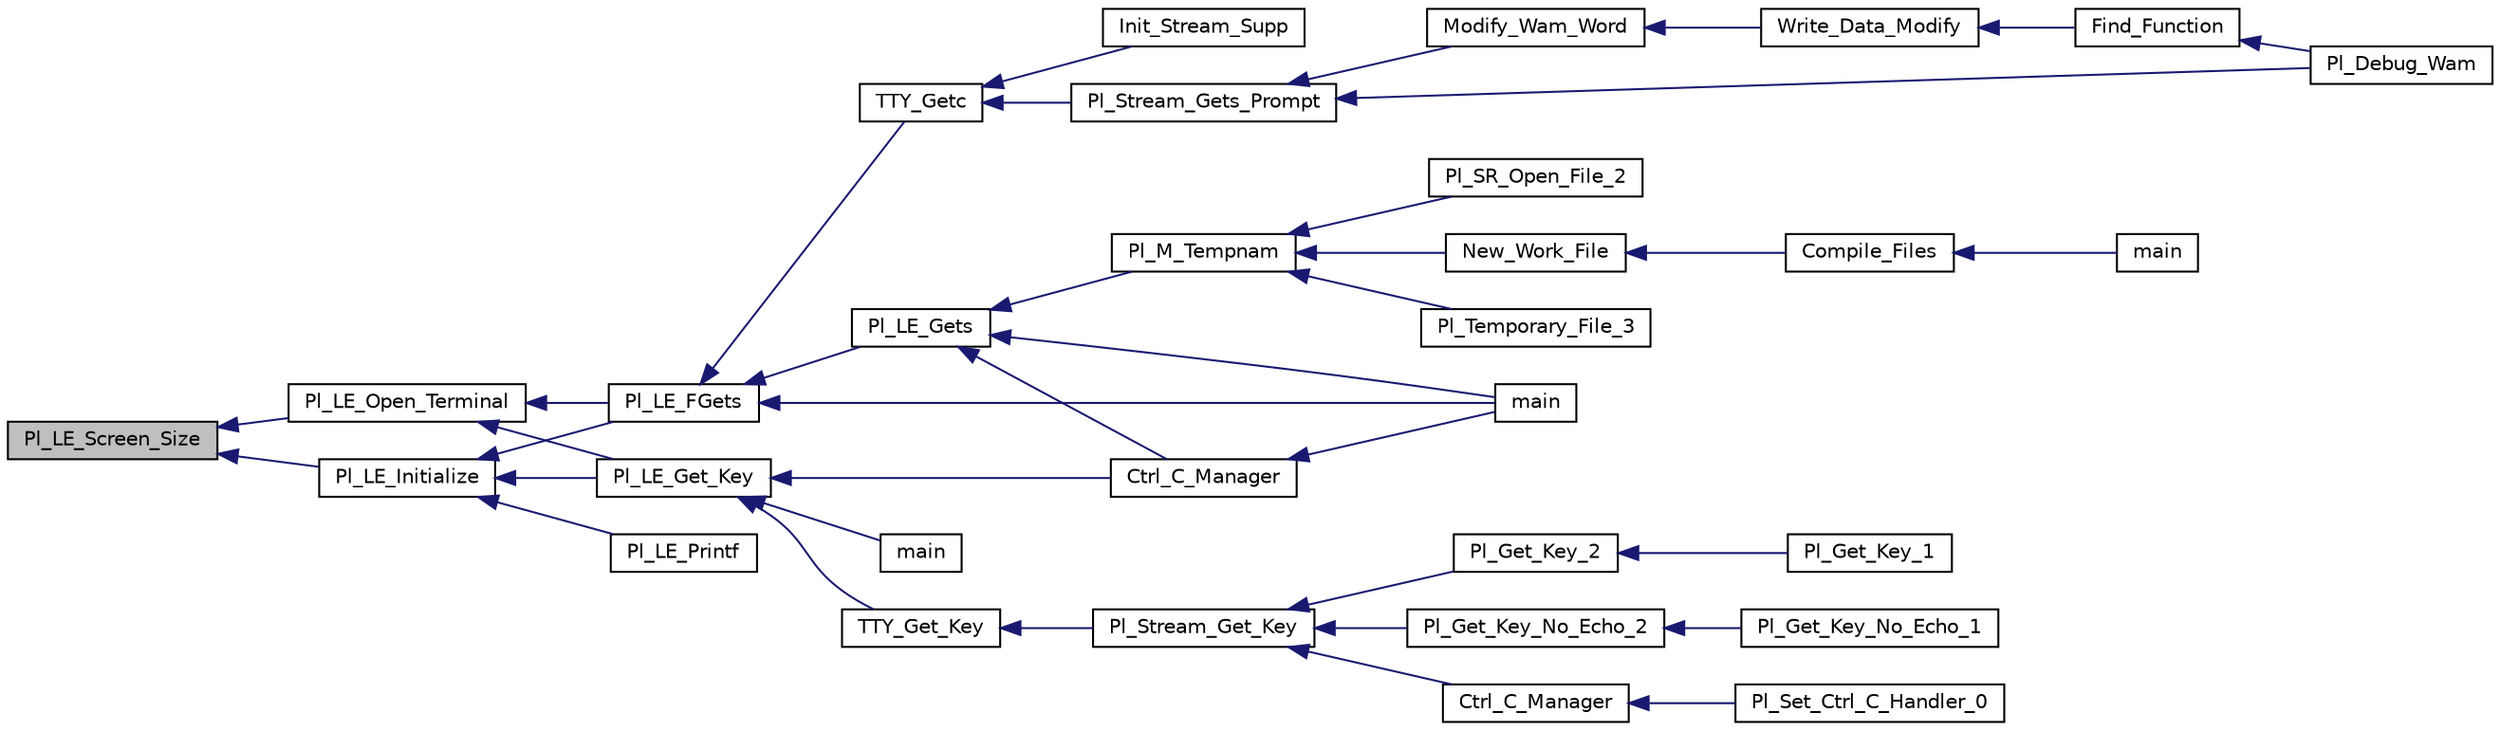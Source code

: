 digraph "Pl_LE_Screen_Size"
{
  edge [fontname="Helvetica",fontsize="10",labelfontname="Helvetica",labelfontsize="10"];
  node [fontname="Helvetica",fontsize="10",shape=record];
  rankdir="LR";
  Node1 [label="Pl_LE_Screen_Size",height=0.2,width=0.4,color="black", fillcolor="grey75", style="filled", fontcolor="black"];
  Node1 -> Node2 [dir="back",color="midnightblue",fontsize="10",style="solid",fontname="Helvetica"];
  Node2 [label="Pl_LE_Initialize",height=0.2,width=0.4,color="black", fillcolor="white", style="filled",URL="$terminal_8c.html#ac18d0902bdc62942c4bd445ee73d6be3"];
  Node2 -> Node3 [dir="back",color="midnightblue",fontsize="10",style="solid",fontname="Helvetica"];
  Node3 [label="Pl_LE_FGets",height=0.2,width=0.4,color="black", fillcolor="white", style="filled",URL="$linedit_8h.html#afc3f434a6c8f1502ac218732fbc625f5"];
  Node3 -> Node4 [dir="back",color="midnightblue",fontsize="10",style="solid",fontname="Helvetica"];
  Node4 [label="TTY_Getc",height=0.2,width=0.4,color="black", fillcolor="white", style="filled",URL="$stream__supp_8c.html#af724b584a512fb1443bbf02c4ae0d153"];
  Node4 -> Node5 [dir="back",color="midnightblue",fontsize="10",style="solid",fontname="Helvetica"];
  Node5 [label="Init_Stream_Supp",height=0.2,width=0.4,color="black", fillcolor="white", style="filled",URL="$stream__supp_8c.html#a46a2de744d0ab922af4d2edc06e1ac48"];
  Node4 -> Node6 [dir="back",color="midnightblue",fontsize="10",style="solid",fontname="Helvetica"];
  Node6 [label="Pl_Stream_Gets_Prompt",height=0.2,width=0.4,color="black", fillcolor="white", style="filled",URL="$stream__supp_8h.html#a2f93cffadbbe16ff8c57ac78497b9c14"];
  Node6 -> Node7 [dir="back",color="midnightblue",fontsize="10",style="solid",fontname="Helvetica"];
  Node7 [label="Pl_Debug_Wam",height=0.2,width=0.4,color="black", fillcolor="white", style="filled",URL="$debugger__c_8c.html#a11e816a7993314a8e53789bac9a67f53"];
  Node6 -> Node8 [dir="back",color="midnightblue",fontsize="10",style="solid",fontname="Helvetica"];
  Node8 [label="Modify_Wam_Word",height=0.2,width=0.4,color="black", fillcolor="white", style="filled",URL="$debugger__c_8c.html#a038a5ba206b2861a848c62b9ec060b65"];
  Node8 -> Node9 [dir="back",color="midnightblue",fontsize="10",style="solid",fontname="Helvetica"];
  Node9 [label="Write_Data_Modify",height=0.2,width=0.4,color="black", fillcolor="white", style="filled",URL="$debugger__c_8c.html#acf94b4468a0d9f4b6e103f388bb3cb63"];
  Node9 -> Node10 [dir="back",color="midnightblue",fontsize="10",style="solid",fontname="Helvetica"];
  Node10 [label="Find_Function",height=0.2,width=0.4,color="black", fillcolor="white", style="filled",URL="$debugger__c_8c.html#ae03520aa896def6dd036699b888bd0ef"];
  Node10 -> Node7 [dir="back",color="midnightblue",fontsize="10",style="solid",fontname="Helvetica"];
  Node3 -> Node11 [dir="back",color="midnightblue",fontsize="10",style="solid",fontname="Helvetica"];
  Node11 [label="Pl_LE_Gets",height=0.2,width=0.4,color="black", fillcolor="white", style="filled",URL="$linedit_8h.html#aaa0d7627c7e48ff6b19dea876609eaf5"];
  Node11 -> Node12 [dir="back",color="midnightblue",fontsize="10",style="solid",fontname="Helvetica"];
  Node12 [label="Pl_M_Tempnam",height=0.2,width=0.4,color="black", fillcolor="white", style="filled",URL="$machine1_8h.html#a7aa127682707f8916310f0f957ce96e9"];
  Node12 -> Node13 [dir="back",color="midnightblue",fontsize="10",style="solid",fontname="Helvetica"];
  Node13 [label="Pl_Temporary_File_3",height=0.2,width=0.4,color="black", fillcolor="white", style="filled",URL="$os__interf__c_8c.html#a6722c00cc235f3e4a851135bfa315052"];
  Node12 -> Node14 [dir="back",color="midnightblue",fontsize="10",style="solid",fontname="Helvetica"];
  Node14 [label="Pl_SR_Open_File_2",height=0.2,width=0.4,color="black", fillcolor="white", style="filled",URL="$src__rdr__c_8c.html#ae6f2889304119849adebc18b8d5a305e"];
  Node12 -> Node15 [dir="back",color="midnightblue",fontsize="10",style="solid",fontname="Helvetica"];
  Node15 [label="New_Work_File",height=0.2,width=0.4,color="black", fillcolor="white", style="filled",URL="$top__comp_8c.html#ad884a3c78eb6a18d668b910603246cae"];
  Node15 -> Node16 [dir="back",color="midnightblue",fontsize="10",style="solid",fontname="Helvetica"];
  Node16 [label="Compile_Files",height=0.2,width=0.4,color="black", fillcolor="white", style="filled",URL="$top__comp_8c.html#aa6e7332fd3a101bded89f75e707d3333"];
  Node16 -> Node17 [dir="back",color="midnightblue",fontsize="10",style="solid",fontname="Helvetica"];
  Node17 [label="main",height=0.2,width=0.4,color="black", fillcolor="white", style="filled",URL="$top__comp_8c.html#a0ddf1224851353fc92bfbff6f499fa97"];
  Node11 -> Node18 [dir="back",color="midnightblue",fontsize="10",style="solid",fontname="Helvetica"];
  Node18 [label="Ctrl_C_Manager",height=0.2,width=0.4,color="black", fillcolor="white", style="filled",URL="$test__linedit_8c.html#aff54f72a936c24930b5fee97f82033d5"];
  Node18 -> Node19 [dir="back",color="midnightblue",fontsize="10",style="solid",fontname="Helvetica"];
  Node19 [label="main",height=0.2,width=0.4,color="black", fillcolor="white", style="filled",URL="$test__linedit_8c.html#a0ddf1224851353fc92bfbff6f499fa97"];
  Node11 -> Node19 [dir="back",color="midnightblue",fontsize="10",style="solid",fontname="Helvetica"];
  Node3 -> Node19 [dir="back",color="midnightblue",fontsize="10",style="solid",fontname="Helvetica"];
  Node2 -> Node20 [dir="back",color="midnightblue",fontsize="10",style="solid",fontname="Helvetica"];
  Node20 [label="Pl_LE_Get_Key",height=0.2,width=0.4,color="black", fillcolor="white", style="filled",URL="$linedit_8h.html#a4f1c0c59dd4227be9ac33ccc96c7d8d9"];
  Node20 -> Node21 [dir="back",color="midnightblue",fontsize="10",style="solid",fontname="Helvetica"];
  Node21 [label="TTY_Get_Key",height=0.2,width=0.4,color="black", fillcolor="white", style="filled",URL="$stream__supp_8c.html#a50c66fd397c6e90e83731c9773bea731"];
  Node21 -> Node22 [dir="back",color="midnightblue",fontsize="10",style="solid",fontname="Helvetica"];
  Node22 [label="Pl_Stream_Get_Key",height=0.2,width=0.4,color="black", fillcolor="white", style="filled",URL="$stream__supp_8h.html#a26cd9e00963fb491e6fa10c28d707bb0"];
  Node22 -> Node23 [dir="back",color="midnightblue",fontsize="10",style="solid",fontname="Helvetica"];
  Node23 [label="Pl_Get_Key_2",height=0.2,width=0.4,color="black", fillcolor="white", style="filled",URL="$char__io__c_8c.html#a991e3204fa1034f2ac6a2e2673d84cdd"];
  Node23 -> Node24 [dir="back",color="midnightblue",fontsize="10",style="solid",fontname="Helvetica"];
  Node24 [label="Pl_Get_Key_1",height=0.2,width=0.4,color="black", fillcolor="white", style="filled",URL="$char__io__c_8c.html#a6a8b7ad4c74d227584c2275c4ba5d27e"];
  Node22 -> Node25 [dir="back",color="midnightblue",fontsize="10",style="solid",fontname="Helvetica"];
  Node25 [label="Pl_Get_Key_No_Echo_2",height=0.2,width=0.4,color="black", fillcolor="white", style="filled",URL="$char__io__c_8c.html#a41e9061d4dc3707ab8082e9faa4e3dc4"];
  Node25 -> Node26 [dir="back",color="midnightblue",fontsize="10",style="solid",fontname="Helvetica"];
  Node26 [label="Pl_Get_Key_No_Echo_1",height=0.2,width=0.4,color="black", fillcolor="white", style="filled",URL="$char__io__c_8c.html#a87ebd235975250a51e3ebfac93ab2572"];
  Node22 -> Node27 [dir="back",color="midnightblue",fontsize="10",style="solid",fontname="Helvetica"];
  Node27 [label="Ctrl_C_Manager",height=0.2,width=0.4,color="black", fillcolor="white", style="filled",URL="$top__level__c_8c.html#ac5412344b34dcaf81d8e802130005f66"];
  Node27 -> Node28 [dir="back",color="midnightblue",fontsize="10",style="solid",fontname="Helvetica"];
  Node28 [label="Pl_Set_Ctrl_C_Handler_0",height=0.2,width=0.4,color="black", fillcolor="white", style="filled",URL="$top__level__c_8c.html#a3483f2f20c8122c68fedd8249b0ad767"];
  Node20 -> Node18 [dir="back",color="midnightblue",fontsize="10",style="solid",fontname="Helvetica"];
  Node20 -> Node29 [dir="back",color="midnightblue",fontsize="10",style="solid",fontname="Helvetica"];
  Node29 [label="main",height=0.2,width=0.4,color="black", fillcolor="white", style="filled",URL="$test__noecho_8c.html#a0ddf1224851353fc92bfbff6f499fa97"];
  Node2 -> Node30 [dir="back",color="midnightblue",fontsize="10",style="solid",fontname="Helvetica"];
  Node30 [label="Pl_LE_Printf",height=0.2,width=0.4,color="black", fillcolor="white", style="filled",URL="$linedit_8h.html#a3440af82042d594b86ed123701f58484"];
  Node1 -> Node31 [dir="back",color="midnightblue",fontsize="10",style="solid",fontname="Helvetica"];
  Node31 [label="Pl_LE_Open_Terminal",height=0.2,width=0.4,color="black", fillcolor="white", style="filled",URL="$terminal_8h.html#a8f4c06bf782ce1bb4449753a4ca99403"];
  Node31 -> Node3 [dir="back",color="midnightblue",fontsize="10",style="solid",fontname="Helvetica"];
  Node31 -> Node20 [dir="back",color="midnightblue",fontsize="10",style="solid",fontname="Helvetica"];
}
